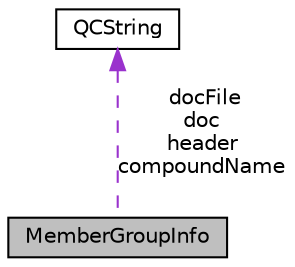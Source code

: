 digraph "MemberGroupInfo"
{
 // INTERACTIVE_SVG=YES
 // LATEX_PDF_SIZE
  edge [fontname="Helvetica",fontsize="10",labelfontname="Helvetica",labelfontsize="10"];
  node [fontname="Helvetica",fontsize="10",shape=record];
  Node1 [label="MemberGroupInfo",height=0.2,width=0.4,color="black", fillcolor="grey75", style="filled", fontcolor="black",tooltip="Data collected for a member group"];
  Node2 -> Node1 [dir="back",color="darkorchid3",fontsize="10",style="dashed",label=" docFile\ndoc\nheader\ncompoundName" ,fontname="Helvetica"];
  Node2 [label="QCString",height=0.2,width=0.4,color="black", fillcolor="white", style="filled",URL="$d9/d45/class_q_c_string.html",tooltip="This is an alternative implementation of QCString."];
}
